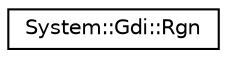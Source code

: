 digraph G
{
  edge [fontname="Helvetica",fontsize="10",labelfontname="Helvetica",labelfontsize="10"];
  node [fontname="Helvetica",fontsize="10",shape=record];
  rankdir="LR";
  Node1 [label="System::Gdi::Rgn",height=0.2,width=0.4,color="black", fillcolor="white", style="filled",URL="$class_system_1_1_gdi_1_1_rgn.html"];
}
